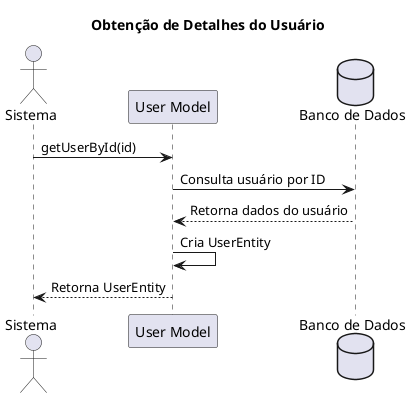 @startuml Obtenção de Detalhes do Usuário
title Obtenção de Detalhes do Usuário

actor "Sistema" as S
participant "User Model" as UM
database "Banco de Dados" as DB

S -> UM: getUserById(id)
UM -> DB: Consulta usuário por ID
DB --> UM: Retorna dados do usuário
UM -> UM: Cria UserEntity
UM --> S: Retorna UserEntity
@enduml
